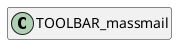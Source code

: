 @startuml
set namespaceSeparator \\
hide members
hide << alias >> circle

class TOOLBAR_massmail
@enduml
